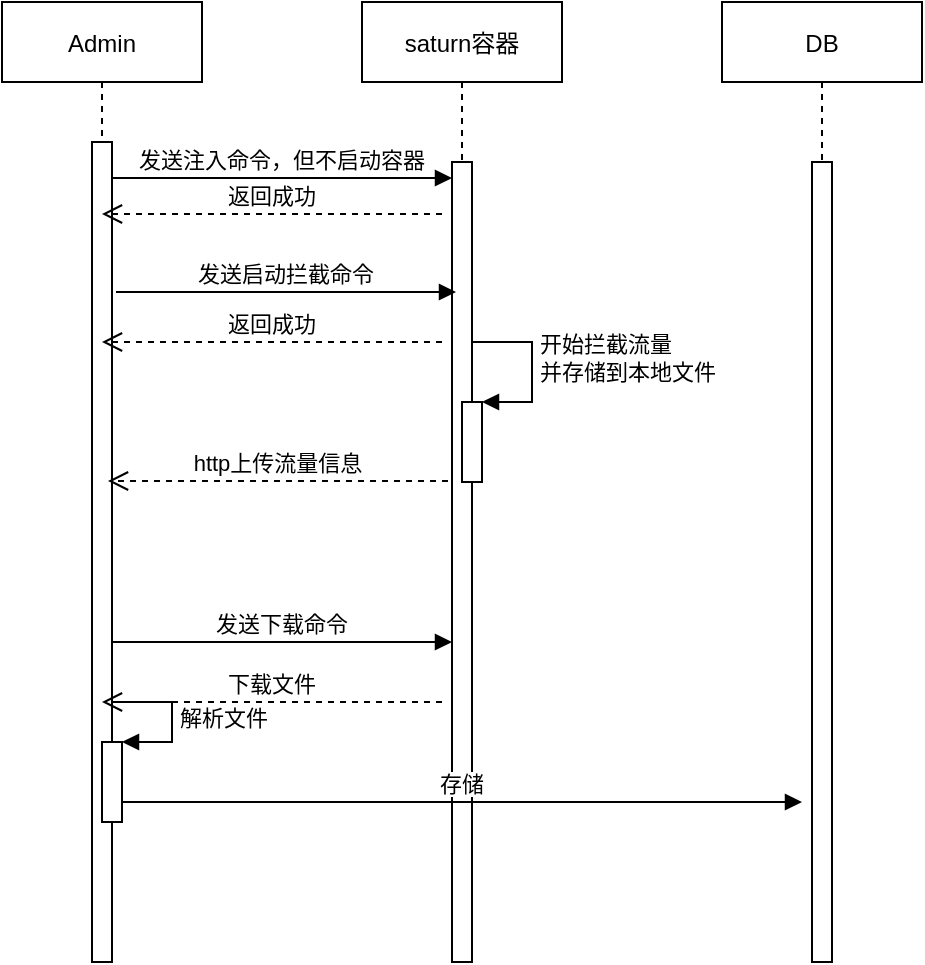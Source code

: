 <mxfile version="14.9.2" type="github">
  <diagram id="kgpKYQtTHZ0yAKxKKP6v" name="Page-1">
    <mxGraphModel dx="1422" dy="762" grid="1" gridSize="10" guides="1" tooltips="1" connect="1" arrows="1" fold="1" page="1" pageScale="1" pageWidth="850" pageHeight="1100" math="0" shadow="0">
      <root>
        <mxCell id="0" />
        <mxCell id="1" parent="0" />
        <mxCell id="3nuBFxr9cyL0pnOWT2aG-1" value="Admin" style="shape=umlLifeline;perimeter=lifelinePerimeter;container=1;collapsible=0;recursiveResize=0;rounded=0;shadow=0;strokeWidth=1;" parent="1" vertex="1">
          <mxGeometry x="157" y="80" width="100" height="480" as="geometry" />
        </mxCell>
        <mxCell id="3nuBFxr9cyL0pnOWT2aG-2" value="" style="points=[];perimeter=orthogonalPerimeter;rounded=0;shadow=0;strokeWidth=1;" parent="3nuBFxr9cyL0pnOWT2aG-1" vertex="1">
          <mxGeometry x="45" y="70" width="10" height="410" as="geometry" />
        </mxCell>
        <mxCell id="kuvmEx3Ypl2HYsGJSB4X-14" value="" style="html=1;points=[];perimeter=orthogonalPerimeter;" parent="3nuBFxr9cyL0pnOWT2aG-1" vertex="1">
          <mxGeometry x="50" y="370" width="10" height="40" as="geometry" />
        </mxCell>
        <mxCell id="kuvmEx3Ypl2HYsGJSB4X-15" value="解析文件" style="edgeStyle=orthogonalEdgeStyle;html=1;align=left;spacingLeft=2;endArrow=block;rounded=0;entryX=1;entryY=0;" parent="3nuBFxr9cyL0pnOWT2aG-1" target="kuvmEx3Ypl2HYsGJSB4X-14" edge="1">
          <mxGeometry relative="1" as="geometry">
            <mxPoint x="55" y="350" as="sourcePoint" />
            <Array as="points">
              <mxPoint x="85" y="350" />
            </Array>
          </mxGeometry>
        </mxCell>
        <mxCell id="3nuBFxr9cyL0pnOWT2aG-5" value="saturn容器" style="shape=umlLifeline;perimeter=lifelinePerimeter;container=1;collapsible=0;recursiveResize=0;rounded=0;shadow=0;strokeWidth=1;" parent="1" vertex="1">
          <mxGeometry x="337" y="80" width="100" height="480" as="geometry" />
        </mxCell>
        <mxCell id="3nuBFxr9cyL0pnOWT2aG-6" value="" style="points=[];perimeter=orthogonalPerimeter;rounded=0;shadow=0;strokeWidth=1;" parent="3nuBFxr9cyL0pnOWT2aG-5" vertex="1">
          <mxGeometry x="45" y="80" width="10" height="400" as="geometry" />
        </mxCell>
        <mxCell id="kuvmEx3Ypl2HYsGJSB4X-8" value="" style="html=1;points=[];perimeter=orthogonalPerimeter;" parent="3nuBFxr9cyL0pnOWT2aG-5" vertex="1">
          <mxGeometry x="50" y="200" width="10" height="40" as="geometry" />
        </mxCell>
        <mxCell id="kuvmEx3Ypl2HYsGJSB4X-9" value="开始拦截流量&lt;br&gt;并存储到本地文件" style="edgeStyle=orthogonalEdgeStyle;html=1;align=left;spacingLeft=2;endArrow=block;rounded=0;entryX=1;entryY=0;" parent="3nuBFxr9cyL0pnOWT2aG-5" target="kuvmEx3Ypl2HYsGJSB4X-8" edge="1">
          <mxGeometry relative="1" as="geometry">
            <mxPoint x="55" y="160" as="sourcePoint" />
            <Array as="points">
              <mxPoint x="55" y="170" />
              <mxPoint x="85" y="170" />
              <mxPoint x="85" y="200" />
            </Array>
          </mxGeometry>
        </mxCell>
        <mxCell id="3nuBFxr9cyL0pnOWT2aG-8" value="发送注入命令，但不启动容器" style="verticalAlign=bottom;endArrow=block;entryX=0;entryY=0;shadow=0;strokeWidth=1;" parent="1" edge="1">
          <mxGeometry relative="1" as="geometry">
            <mxPoint x="212" y="168.0" as="sourcePoint" />
            <mxPoint x="382" y="168.0" as="targetPoint" />
          </mxGeometry>
        </mxCell>
        <mxCell id="kuvmEx3Ypl2HYsGJSB4X-1" value="DB" style="shape=umlLifeline;perimeter=lifelinePerimeter;container=1;collapsible=0;recursiveResize=0;rounded=0;shadow=0;strokeWidth=1;" parent="1" vertex="1">
          <mxGeometry x="517" y="80" width="100" height="480" as="geometry" />
        </mxCell>
        <mxCell id="kuvmEx3Ypl2HYsGJSB4X-2" value="" style="points=[];perimeter=orthogonalPerimeter;rounded=0;shadow=0;strokeWidth=1;" parent="kuvmEx3Ypl2HYsGJSB4X-1" vertex="1">
          <mxGeometry x="45" y="80" width="10" height="400" as="geometry" />
        </mxCell>
        <mxCell id="kuvmEx3Ypl2HYsGJSB4X-3" value="返回成功" style="verticalAlign=bottom;endArrow=open;dashed=1;endSize=8;exitX=0;exitY=0.95;shadow=0;strokeWidth=1;" parent="1" edge="1">
          <mxGeometry relative="1" as="geometry">
            <mxPoint x="207" y="186.0" as="targetPoint" />
            <mxPoint x="377" y="186.0" as="sourcePoint" />
          </mxGeometry>
        </mxCell>
        <mxCell id="kuvmEx3Ypl2HYsGJSB4X-4" value="发送启动拦截命令" style="verticalAlign=bottom;endArrow=block;entryX=0;entryY=0;shadow=0;strokeWidth=1;" parent="1" edge="1">
          <mxGeometry relative="1" as="geometry">
            <mxPoint x="214" y="225.0" as="sourcePoint" />
            <mxPoint x="384" y="225.0" as="targetPoint" />
          </mxGeometry>
        </mxCell>
        <mxCell id="kuvmEx3Ypl2HYsGJSB4X-5" value="返回成功" style="verticalAlign=bottom;endArrow=open;dashed=1;endSize=8;exitX=0;exitY=0.95;shadow=0;strokeWidth=1;" parent="1" edge="1">
          <mxGeometry relative="1" as="geometry">
            <mxPoint x="207" y="250.0" as="targetPoint" />
            <mxPoint x="377" y="250.0" as="sourcePoint" />
          </mxGeometry>
        </mxCell>
        <mxCell id="kuvmEx3Ypl2HYsGJSB4X-10" value="发送下载命令" style="verticalAlign=bottom;endArrow=block;entryX=0;entryY=0;shadow=0;strokeWidth=1;" parent="1" edge="1">
          <mxGeometry relative="1" as="geometry">
            <mxPoint x="212" y="400.0" as="sourcePoint" />
            <mxPoint x="382" y="400.0" as="targetPoint" />
          </mxGeometry>
        </mxCell>
        <mxCell id="kuvmEx3Ypl2HYsGJSB4X-11" value="下载文件" style="verticalAlign=bottom;endArrow=open;dashed=1;endSize=8;exitX=0;exitY=0.95;shadow=0;strokeWidth=1;" parent="1" edge="1">
          <mxGeometry relative="1" as="geometry">
            <mxPoint x="207" y="430.0" as="targetPoint" />
            <mxPoint x="377" y="430.0" as="sourcePoint" />
          </mxGeometry>
        </mxCell>
        <mxCell id="kuvmEx3Ypl2HYsGJSB4X-16" value="存储" style="verticalAlign=bottom;endArrow=block;shadow=0;strokeWidth=1;exitX=1;exitY=0.75;exitDx=0;exitDy=0;exitPerimeter=0;" parent="1" source="kuvmEx3Ypl2HYsGJSB4X-14" edge="1">
          <mxGeometry relative="1" as="geometry">
            <mxPoint x="257" y="480" as="sourcePoint" />
            <mxPoint x="557" y="480" as="targetPoint" />
          </mxGeometry>
        </mxCell>
        <mxCell id="L8mDLES_CjJxAC2C2w6Z-1" value="http上传流量信息" style="verticalAlign=bottom;endArrow=open;dashed=1;endSize=8;exitX=0;exitY=0.95;shadow=0;strokeWidth=1;" edge="1" parent="1">
          <mxGeometry relative="1" as="geometry">
            <mxPoint x="210" y="319.5" as="targetPoint" />
            <mxPoint x="380" y="319.5" as="sourcePoint" />
          </mxGeometry>
        </mxCell>
      </root>
    </mxGraphModel>
  </diagram>
</mxfile>
